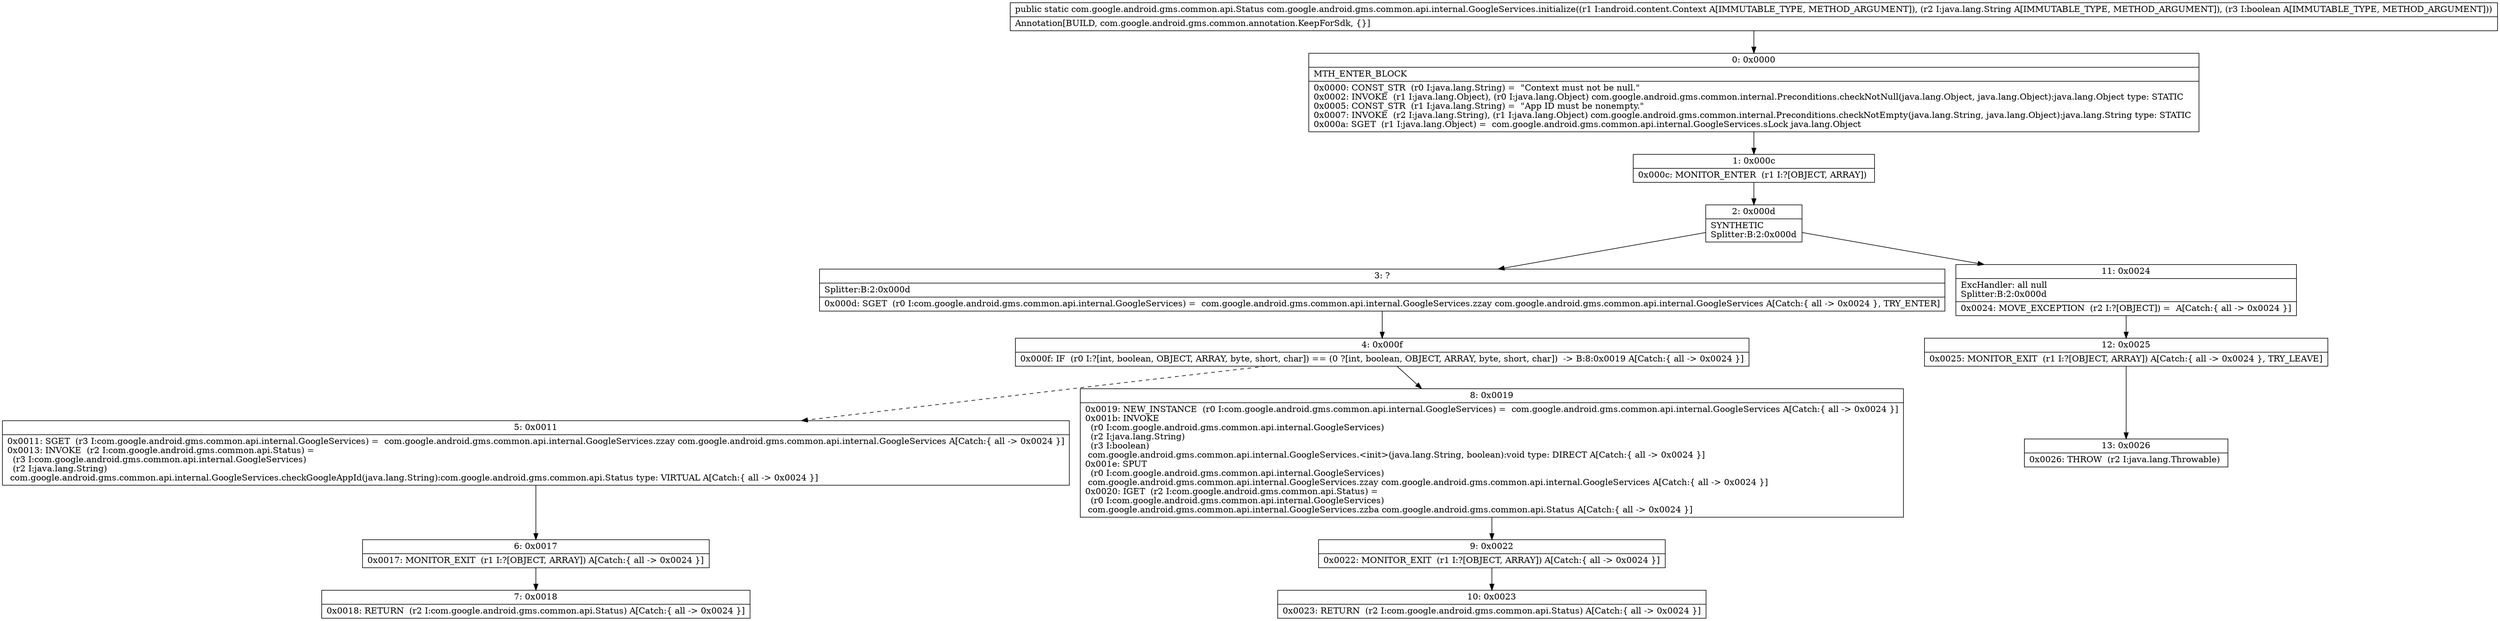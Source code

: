 digraph "CFG forcom.google.android.gms.common.api.internal.GoogleServices.initialize(Landroid\/content\/Context;Ljava\/lang\/String;Z)Lcom\/google\/android\/gms\/common\/api\/Status;" {
Node_0 [shape=record,label="{0\:\ 0x0000|MTH_ENTER_BLOCK\l|0x0000: CONST_STR  (r0 I:java.lang.String) =  \"Context must not be null.\" \l0x0002: INVOKE  (r1 I:java.lang.Object), (r0 I:java.lang.Object) com.google.android.gms.common.internal.Preconditions.checkNotNull(java.lang.Object, java.lang.Object):java.lang.Object type: STATIC \l0x0005: CONST_STR  (r1 I:java.lang.String) =  \"App ID must be nonempty.\" \l0x0007: INVOKE  (r2 I:java.lang.String), (r1 I:java.lang.Object) com.google.android.gms.common.internal.Preconditions.checkNotEmpty(java.lang.String, java.lang.Object):java.lang.String type: STATIC \l0x000a: SGET  (r1 I:java.lang.Object) =  com.google.android.gms.common.api.internal.GoogleServices.sLock java.lang.Object \l}"];
Node_1 [shape=record,label="{1\:\ 0x000c|0x000c: MONITOR_ENTER  (r1 I:?[OBJECT, ARRAY]) \l}"];
Node_2 [shape=record,label="{2\:\ 0x000d|SYNTHETIC\lSplitter:B:2:0x000d\l}"];
Node_3 [shape=record,label="{3\:\ ?|Splitter:B:2:0x000d\l|0x000d: SGET  (r0 I:com.google.android.gms.common.api.internal.GoogleServices) =  com.google.android.gms.common.api.internal.GoogleServices.zzay com.google.android.gms.common.api.internal.GoogleServices A[Catch:\{ all \-\> 0x0024 \}, TRY_ENTER]\l}"];
Node_4 [shape=record,label="{4\:\ 0x000f|0x000f: IF  (r0 I:?[int, boolean, OBJECT, ARRAY, byte, short, char]) == (0 ?[int, boolean, OBJECT, ARRAY, byte, short, char])  \-\> B:8:0x0019 A[Catch:\{ all \-\> 0x0024 \}]\l}"];
Node_5 [shape=record,label="{5\:\ 0x0011|0x0011: SGET  (r3 I:com.google.android.gms.common.api.internal.GoogleServices) =  com.google.android.gms.common.api.internal.GoogleServices.zzay com.google.android.gms.common.api.internal.GoogleServices A[Catch:\{ all \-\> 0x0024 \}]\l0x0013: INVOKE  (r2 I:com.google.android.gms.common.api.Status) = \l  (r3 I:com.google.android.gms.common.api.internal.GoogleServices)\l  (r2 I:java.lang.String)\l com.google.android.gms.common.api.internal.GoogleServices.checkGoogleAppId(java.lang.String):com.google.android.gms.common.api.Status type: VIRTUAL A[Catch:\{ all \-\> 0x0024 \}]\l}"];
Node_6 [shape=record,label="{6\:\ 0x0017|0x0017: MONITOR_EXIT  (r1 I:?[OBJECT, ARRAY]) A[Catch:\{ all \-\> 0x0024 \}]\l}"];
Node_7 [shape=record,label="{7\:\ 0x0018|0x0018: RETURN  (r2 I:com.google.android.gms.common.api.Status) A[Catch:\{ all \-\> 0x0024 \}]\l}"];
Node_8 [shape=record,label="{8\:\ 0x0019|0x0019: NEW_INSTANCE  (r0 I:com.google.android.gms.common.api.internal.GoogleServices) =  com.google.android.gms.common.api.internal.GoogleServices A[Catch:\{ all \-\> 0x0024 \}]\l0x001b: INVOKE  \l  (r0 I:com.google.android.gms.common.api.internal.GoogleServices)\l  (r2 I:java.lang.String)\l  (r3 I:boolean)\l com.google.android.gms.common.api.internal.GoogleServices.\<init\>(java.lang.String, boolean):void type: DIRECT A[Catch:\{ all \-\> 0x0024 \}]\l0x001e: SPUT  \l  (r0 I:com.google.android.gms.common.api.internal.GoogleServices)\l com.google.android.gms.common.api.internal.GoogleServices.zzay com.google.android.gms.common.api.internal.GoogleServices A[Catch:\{ all \-\> 0x0024 \}]\l0x0020: IGET  (r2 I:com.google.android.gms.common.api.Status) = \l  (r0 I:com.google.android.gms.common.api.internal.GoogleServices)\l com.google.android.gms.common.api.internal.GoogleServices.zzba com.google.android.gms.common.api.Status A[Catch:\{ all \-\> 0x0024 \}]\l}"];
Node_9 [shape=record,label="{9\:\ 0x0022|0x0022: MONITOR_EXIT  (r1 I:?[OBJECT, ARRAY]) A[Catch:\{ all \-\> 0x0024 \}]\l}"];
Node_10 [shape=record,label="{10\:\ 0x0023|0x0023: RETURN  (r2 I:com.google.android.gms.common.api.Status) A[Catch:\{ all \-\> 0x0024 \}]\l}"];
Node_11 [shape=record,label="{11\:\ 0x0024|ExcHandler: all null\lSplitter:B:2:0x000d\l|0x0024: MOVE_EXCEPTION  (r2 I:?[OBJECT]) =  A[Catch:\{ all \-\> 0x0024 \}]\l}"];
Node_12 [shape=record,label="{12\:\ 0x0025|0x0025: MONITOR_EXIT  (r1 I:?[OBJECT, ARRAY]) A[Catch:\{ all \-\> 0x0024 \}, TRY_LEAVE]\l}"];
Node_13 [shape=record,label="{13\:\ 0x0026|0x0026: THROW  (r2 I:java.lang.Throwable) \l}"];
MethodNode[shape=record,label="{public static com.google.android.gms.common.api.Status com.google.android.gms.common.api.internal.GoogleServices.initialize((r1 I:android.content.Context A[IMMUTABLE_TYPE, METHOD_ARGUMENT]), (r2 I:java.lang.String A[IMMUTABLE_TYPE, METHOD_ARGUMENT]), (r3 I:boolean A[IMMUTABLE_TYPE, METHOD_ARGUMENT]))  | Annotation[BUILD, com.google.android.gms.common.annotation.KeepForSdk, \{\}]\l}"];
MethodNode -> Node_0;
Node_0 -> Node_1;
Node_1 -> Node_2;
Node_2 -> Node_3;
Node_2 -> Node_11;
Node_3 -> Node_4;
Node_4 -> Node_5[style=dashed];
Node_4 -> Node_8;
Node_5 -> Node_6;
Node_6 -> Node_7;
Node_8 -> Node_9;
Node_9 -> Node_10;
Node_11 -> Node_12;
Node_12 -> Node_13;
}

